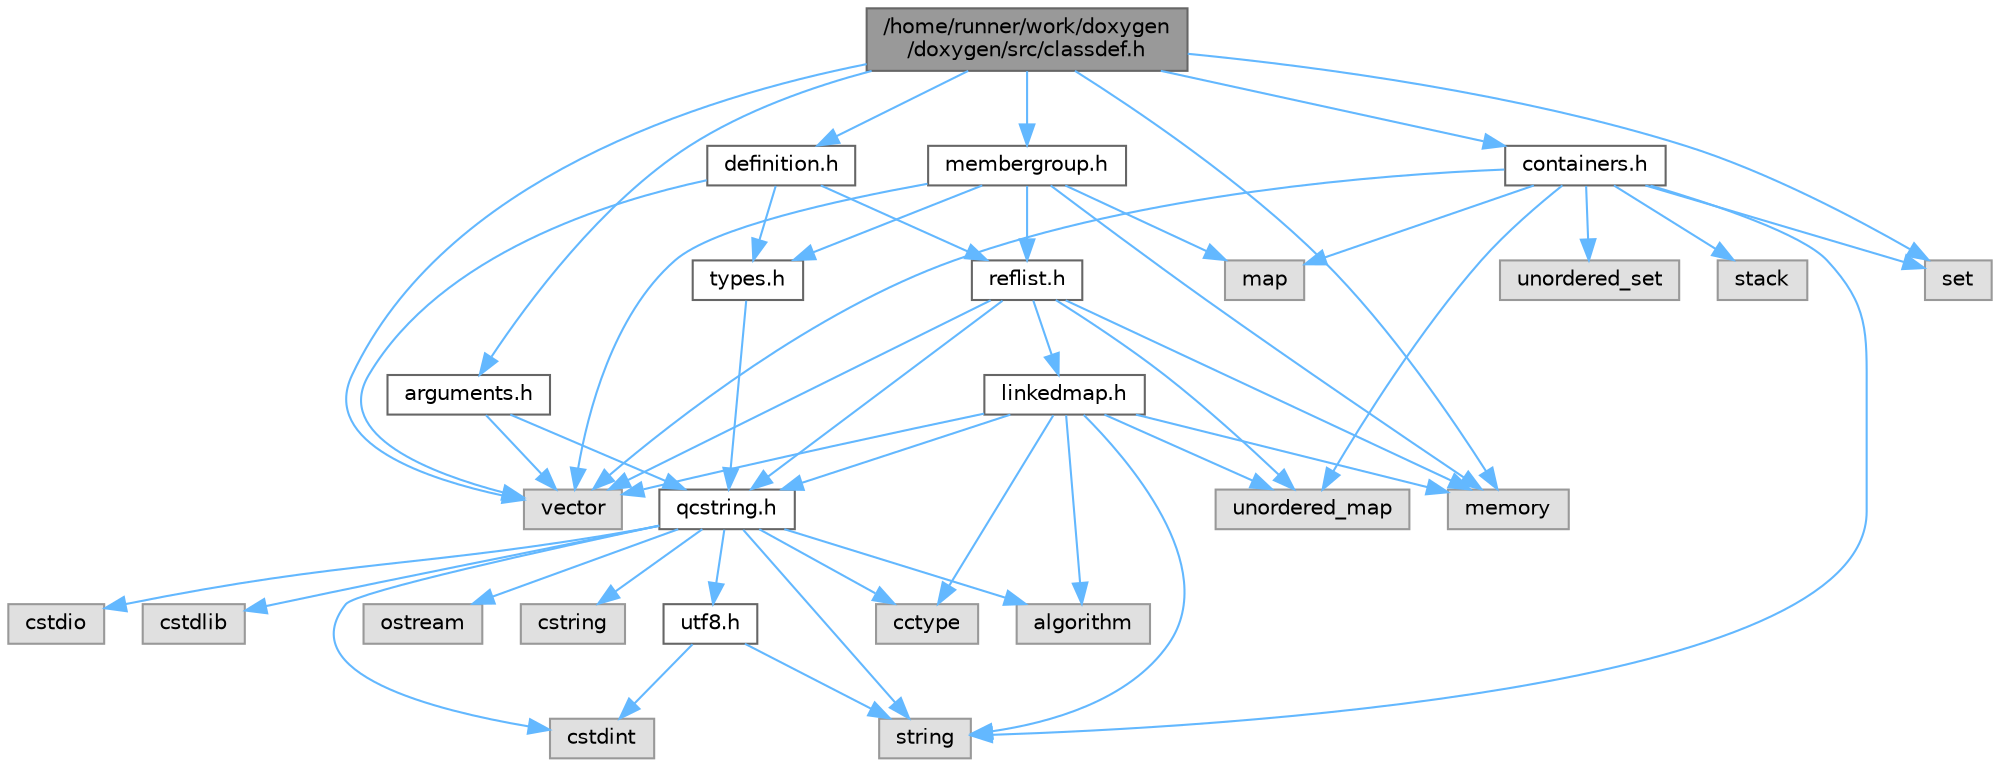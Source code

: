 digraph "/home/runner/work/doxygen/doxygen/src/classdef.h"
{
 // INTERACTIVE_SVG=YES
 // LATEX_PDF_SIZE
  bgcolor="transparent";
  edge [fontname=Helvetica,fontsize=10,labelfontname=Helvetica,labelfontsize=10];
  node [fontname=Helvetica,fontsize=10,shape=box,height=0.2,width=0.4];
  Node1 [id="Node000001",label="/home/runner/work/doxygen\l/doxygen/src/classdef.h",height=0.2,width=0.4,color="gray40", fillcolor="grey60", style="filled", fontcolor="black"];
  Node1 -> Node2 [id="edge1_Node000001_Node000002",color="steelblue1",style="solid"];
  Node2 [id="Node000002",label="memory",height=0.2,width=0.4,color="grey60", fillcolor="#E0E0E0", style="filled"];
  Node1 -> Node3 [id="edge2_Node000001_Node000003",color="steelblue1",style="solid"];
  Node3 [id="Node000003",label="vector",height=0.2,width=0.4,color="grey60", fillcolor="#E0E0E0", style="filled"];
  Node1 -> Node4 [id="edge3_Node000001_Node000004",color="steelblue1",style="solid"];
  Node4 [id="Node000004",label="set",height=0.2,width=0.4,color="grey60", fillcolor="#E0E0E0", style="filled"];
  Node1 -> Node5 [id="edge4_Node000001_Node000005",color="steelblue1",style="solid"];
  Node5 [id="Node000005",label="containers.h",height=0.2,width=0.4,color="grey40", fillcolor="white", style="filled",URL="$d5/d75/containers_8h.html",tooltip=" "];
  Node5 -> Node3 [id="edge5_Node000005_Node000003",color="steelblue1",style="solid"];
  Node5 -> Node6 [id="edge6_Node000005_Node000006",color="steelblue1",style="solid"];
  Node6 [id="Node000006",label="string",height=0.2,width=0.4,color="grey60", fillcolor="#E0E0E0", style="filled"];
  Node5 -> Node4 [id="edge7_Node000005_Node000004",color="steelblue1",style="solid"];
  Node5 -> Node7 [id="edge8_Node000005_Node000007",color="steelblue1",style="solid"];
  Node7 [id="Node000007",label="map",height=0.2,width=0.4,color="grey60", fillcolor="#E0E0E0", style="filled"];
  Node5 -> Node8 [id="edge9_Node000005_Node000008",color="steelblue1",style="solid"];
  Node8 [id="Node000008",label="unordered_set",height=0.2,width=0.4,color="grey60", fillcolor="#E0E0E0", style="filled"];
  Node5 -> Node9 [id="edge10_Node000005_Node000009",color="steelblue1",style="solid"];
  Node9 [id="Node000009",label="unordered_map",height=0.2,width=0.4,color="grey60", fillcolor="#E0E0E0", style="filled"];
  Node5 -> Node10 [id="edge11_Node000005_Node000010",color="steelblue1",style="solid"];
  Node10 [id="Node000010",label="stack",height=0.2,width=0.4,color="grey60", fillcolor="#E0E0E0", style="filled"];
  Node1 -> Node11 [id="edge12_Node000001_Node000011",color="steelblue1",style="solid"];
  Node11 [id="Node000011",label="definition.h",height=0.2,width=0.4,color="grey40", fillcolor="white", style="filled",URL="$df/da1/definition_8h.html",tooltip=" "];
  Node11 -> Node3 [id="edge13_Node000011_Node000003",color="steelblue1",style="solid"];
  Node11 -> Node12 [id="edge14_Node000011_Node000012",color="steelblue1",style="solid"];
  Node12 [id="Node000012",label="types.h",height=0.2,width=0.4,color="grey40", fillcolor="white", style="filled",URL="$d9/d49/types_8h.html",tooltip="This file contains a number of basic enums and types."];
  Node12 -> Node13 [id="edge15_Node000012_Node000013",color="steelblue1",style="solid"];
  Node13 [id="Node000013",label="qcstring.h",height=0.2,width=0.4,color="grey40", fillcolor="white", style="filled",URL="$d7/d5c/qcstring_8h.html",tooltip=" "];
  Node13 -> Node6 [id="edge16_Node000013_Node000006",color="steelblue1",style="solid"];
  Node13 -> Node14 [id="edge17_Node000013_Node000014",color="steelblue1",style="solid"];
  Node14 [id="Node000014",label="algorithm",height=0.2,width=0.4,color="grey60", fillcolor="#E0E0E0", style="filled"];
  Node13 -> Node15 [id="edge18_Node000013_Node000015",color="steelblue1",style="solid"];
  Node15 [id="Node000015",label="cctype",height=0.2,width=0.4,color="grey60", fillcolor="#E0E0E0", style="filled"];
  Node13 -> Node16 [id="edge19_Node000013_Node000016",color="steelblue1",style="solid"];
  Node16 [id="Node000016",label="cstring",height=0.2,width=0.4,color="grey60", fillcolor="#E0E0E0", style="filled"];
  Node13 -> Node17 [id="edge20_Node000013_Node000017",color="steelblue1",style="solid"];
  Node17 [id="Node000017",label="cstdio",height=0.2,width=0.4,color="grey60", fillcolor="#E0E0E0", style="filled"];
  Node13 -> Node18 [id="edge21_Node000013_Node000018",color="steelblue1",style="solid"];
  Node18 [id="Node000018",label="cstdlib",height=0.2,width=0.4,color="grey60", fillcolor="#E0E0E0", style="filled"];
  Node13 -> Node19 [id="edge22_Node000013_Node000019",color="steelblue1",style="solid"];
  Node19 [id="Node000019",label="cstdint",height=0.2,width=0.4,color="grey60", fillcolor="#E0E0E0", style="filled"];
  Node13 -> Node20 [id="edge23_Node000013_Node000020",color="steelblue1",style="solid"];
  Node20 [id="Node000020",label="ostream",height=0.2,width=0.4,color="grey60", fillcolor="#E0E0E0", style="filled"];
  Node13 -> Node21 [id="edge24_Node000013_Node000021",color="steelblue1",style="solid"];
  Node21 [id="Node000021",label="utf8.h",height=0.2,width=0.4,color="grey40", fillcolor="white", style="filled",URL="$db/d7c/utf8_8h.html",tooltip="Various UTF8 related helper functions."];
  Node21 -> Node19 [id="edge25_Node000021_Node000019",color="steelblue1",style="solid"];
  Node21 -> Node6 [id="edge26_Node000021_Node000006",color="steelblue1",style="solid"];
  Node11 -> Node22 [id="edge27_Node000011_Node000022",color="steelblue1",style="solid"];
  Node22 [id="Node000022",label="reflist.h",height=0.2,width=0.4,color="grey40", fillcolor="white", style="filled",URL="$d1/d02/reflist_8h.html",tooltip=" "];
  Node22 -> Node3 [id="edge28_Node000022_Node000003",color="steelblue1",style="solid"];
  Node22 -> Node9 [id="edge29_Node000022_Node000009",color="steelblue1",style="solid"];
  Node22 -> Node2 [id="edge30_Node000022_Node000002",color="steelblue1",style="solid"];
  Node22 -> Node13 [id="edge31_Node000022_Node000013",color="steelblue1",style="solid"];
  Node22 -> Node23 [id="edge32_Node000022_Node000023",color="steelblue1",style="solid"];
  Node23 [id="Node000023",label="linkedmap.h",height=0.2,width=0.4,color="grey40", fillcolor="white", style="filled",URL="$da/de1/linkedmap_8h.html",tooltip=" "];
  Node23 -> Node9 [id="edge33_Node000023_Node000009",color="steelblue1",style="solid"];
  Node23 -> Node3 [id="edge34_Node000023_Node000003",color="steelblue1",style="solid"];
  Node23 -> Node2 [id="edge35_Node000023_Node000002",color="steelblue1",style="solid"];
  Node23 -> Node6 [id="edge36_Node000023_Node000006",color="steelblue1",style="solid"];
  Node23 -> Node14 [id="edge37_Node000023_Node000014",color="steelblue1",style="solid"];
  Node23 -> Node15 [id="edge38_Node000023_Node000015",color="steelblue1",style="solid"];
  Node23 -> Node13 [id="edge39_Node000023_Node000013",color="steelblue1",style="solid"];
  Node1 -> Node24 [id="edge40_Node000001_Node000024",color="steelblue1",style="solid"];
  Node24 [id="Node000024",label="arguments.h",height=0.2,width=0.4,color="grey40", fillcolor="white", style="filled",URL="$df/d9b/arguments_8h.html",tooltip=" "];
  Node24 -> Node3 [id="edge41_Node000024_Node000003",color="steelblue1",style="solid"];
  Node24 -> Node13 [id="edge42_Node000024_Node000013",color="steelblue1",style="solid"];
  Node1 -> Node25 [id="edge43_Node000001_Node000025",color="steelblue1",style="solid"];
  Node25 [id="Node000025",label="membergroup.h",height=0.2,width=0.4,color="grey40", fillcolor="white", style="filled",URL="$d9/d11/membergroup_8h.html",tooltip=" "];
  Node25 -> Node3 [id="edge44_Node000025_Node000003",color="steelblue1",style="solid"];
  Node25 -> Node7 [id="edge45_Node000025_Node000007",color="steelblue1",style="solid"];
  Node25 -> Node2 [id="edge46_Node000025_Node000002",color="steelblue1",style="solid"];
  Node25 -> Node12 [id="edge47_Node000025_Node000012",color="steelblue1",style="solid"];
  Node25 -> Node22 [id="edge48_Node000025_Node000022",color="steelblue1",style="solid"];
}
